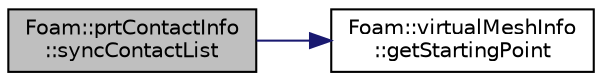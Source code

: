digraph "Foam::prtContactInfo::syncContactList"
{
 // LATEX_PDF_SIZE
  edge [fontname="Helvetica",fontsize="10",labelfontname="Helvetica",labelfontsize="10"];
  node [fontname="Helvetica",fontsize="10",shape=record];
  rankdir="LR";
  Node1 [label="Foam::prtContactInfo\l::syncContactList",height=0.2,width=0.4,color="black", fillcolor="grey75", style="filled", fontcolor="black",tooltip=" "];
  Node1 -> Node2 [color="midnightblue",fontsize="10",style="solid",fontname="Helvetica"];
  Node2 [label="Foam::virtualMeshInfo\l::getStartingPoint",height=0.2,width=0.4,color="black", fillcolor="white", style="filled",URL="$structFoam_1_1virtualMeshInfo.html#a1cc1db4f0ab27675c826cd5158b5e5be",tooltip=" "];
}
